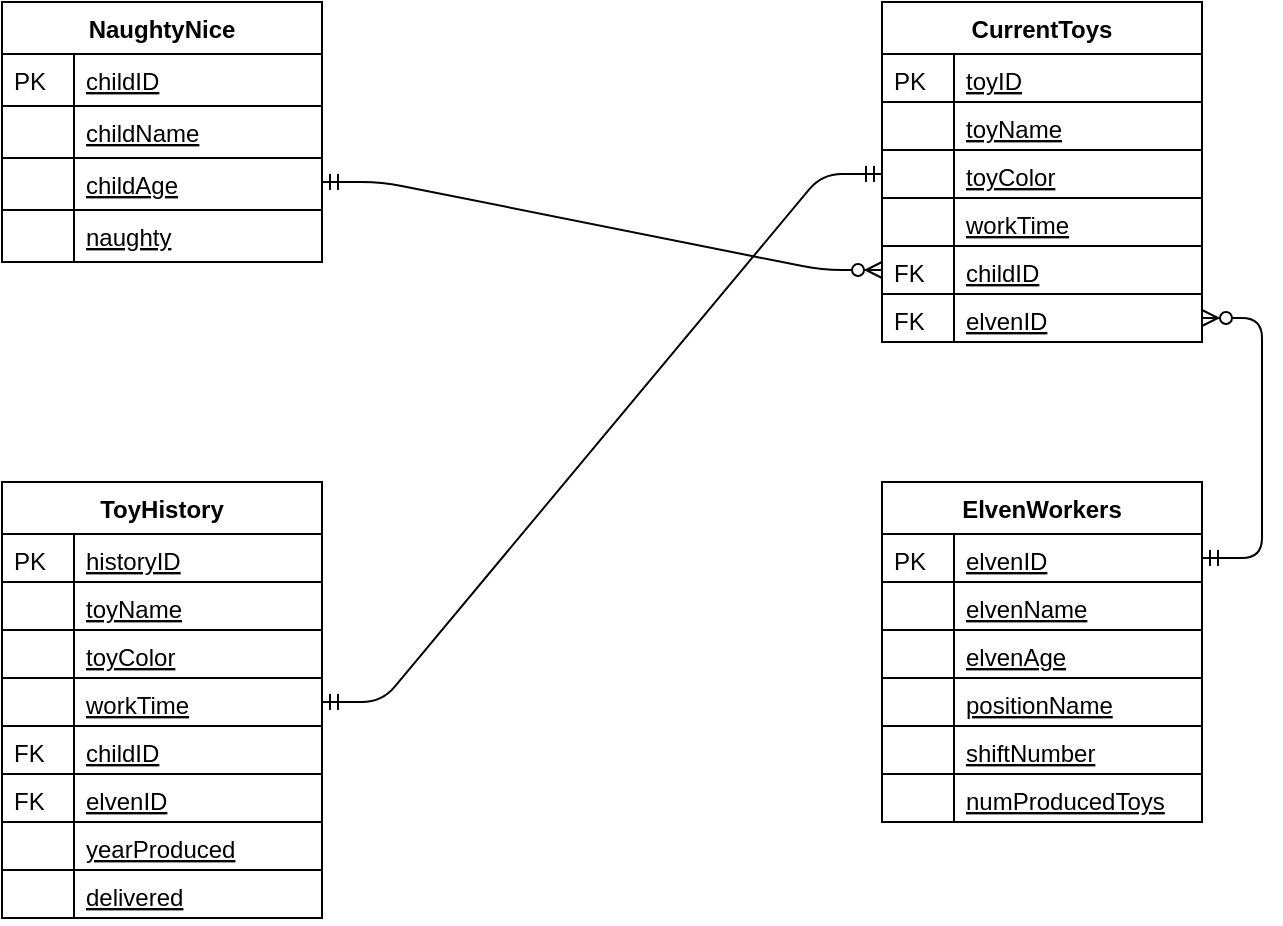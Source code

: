 <mxfile version="13.1.14" type="device"><diagram id="C5RBs43oDa-KdzZeNtuy" name="Page-1"><mxGraphModel dx="1038" dy="548" grid="1" gridSize="10" guides="1" tooltips="1" connect="1" arrows="1" fold="1" page="1" pageScale="1" pageWidth="827" pageHeight="1169" math="0" shadow="0"><root><mxCell id="WIyWlLk6GJQsqaUBKTNV-0"/><mxCell id="WIyWlLk6GJQsqaUBKTNV-1" parent="WIyWlLk6GJQsqaUBKTNV-0"/><mxCell id="zkfFHV4jXpPFQw0GAbJ--51" value="NaughtyNice" style="swimlane;fontStyle=1;childLayout=stackLayout;horizontal=1;startSize=26;horizontalStack=0;resizeParent=1;resizeLast=0;collapsible=1;marginBottom=0;rounded=0;shadow=0;strokeWidth=1;" parent="WIyWlLk6GJQsqaUBKTNV-1" vertex="1"><mxGeometry x="120" y="40" width="160" height="130" as="geometry"><mxRectangle x="160" y="120" width="160" height="26" as="alternateBounds"/></mxGeometry></mxCell><mxCell id="zkfFHV4jXpPFQw0GAbJ--52" value="childID" style="shape=partialRectangle;top=0;left=0;right=0;bottom=1;align=left;verticalAlign=top;fillColor=none;spacingLeft=40;spacingRight=4;overflow=hidden;rotatable=0;points=[[0,0.5],[1,0.5]];portConstraint=eastwest;dropTarget=0;rounded=0;shadow=0;strokeWidth=1;fontStyle=4" parent="zkfFHV4jXpPFQw0GAbJ--51" vertex="1"><mxGeometry y="26" width="160" height="26" as="geometry"/></mxCell><mxCell id="zkfFHV4jXpPFQw0GAbJ--53" value="PK" style="shape=partialRectangle;top=0;left=0;bottom=0;fillColor=none;align=left;verticalAlign=top;spacingLeft=4;spacingRight=4;overflow=hidden;rotatable=0;points=[];portConstraint=eastwest;part=1;" parent="zkfFHV4jXpPFQw0GAbJ--52" vertex="1" connectable="0"><mxGeometry width="36" height="26" as="geometry"/></mxCell><mxCell id="6C2UpHD10nCWw19aMYPw-20" value="childName" style="shape=partialRectangle;top=0;left=0;right=0;bottom=1;align=left;verticalAlign=top;fillColor=none;spacingLeft=40;spacingRight=4;overflow=hidden;rotatable=0;points=[[0,0.5],[1,0.5]];portConstraint=eastwest;dropTarget=0;rounded=0;shadow=0;strokeWidth=1;fontStyle=4" vertex="1" parent="zkfFHV4jXpPFQw0GAbJ--51"><mxGeometry y="52" width="160" height="26" as="geometry"/></mxCell><mxCell id="6C2UpHD10nCWw19aMYPw-21" value="" style="shape=partialRectangle;top=0;left=0;bottom=0;fillColor=none;align=left;verticalAlign=top;spacingLeft=4;spacingRight=4;overflow=hidden;rotatable=0;points=[];portConstraint=eastwest;part=1;" vertex="1" connectable="0" parent="6C2UpHD10nCWw19aMYPw-20"><mxGeometry width="36" height="26" as="geometry"/></mxCell><mxCell id="6C2UpHD10nCWw19aMYPw-22" value="childAge" style="shape=partialRectangle;top=0;left=0;right=0;bottom=1;align=left;verticalAlign=top;fillColor=none;spacingLeft=40;spacingRight=4;overflow=hidden;rotatable=0;points=[[0,0.5],[1,0.5]];portConstraint=eastwest;dropTarget=0;rounded=0;shadow=0;strokeWidth=1;fontStyle=4" vertex="1" parent="zkfFHV4jXpPFQw0GAbJ--51"><mxGeometry y="78" width="160" height="26" as="geometry"/></mxCell><mxCell id="6C2UpHD10nCWw19aMYPw-23" value="" style="shape=partialRectangle;top=0;left=0;bottom=0;fillColor=none;align=left;verticalAlign=top;spacingLeft=4;spacingRight=4;overflow=hidden;rotatable=0;points=[];portConstraint=eastwest;part=1;" vertex="1" connectable="0" parent="6C2UpHD10nCWw19aMYPw-22"><mxGeometry width="36" height="26" as="geometry"/></mxCell><mxCell id="6C2UpHD10nCWw19aMYPw-24" value="naughty" style="shape=partialRectangle;top=0;left=0;right=0;bottom=1;align=left;verticalAlign=top;fillColor=none;spacingLeft=40;spacingRight=4;overflow=hidden;rotatable=0;points=[[0,0.5],[1,0.5]];portConstraint=eastwest;dropTarget=0;rounded=0;shadow=0;strokeWidth=1;fontStyle=4" vertex="1" parent="zkfFHV4jXpPFQw0GAbJ--51"><mxGeometry y="104" width="160" height="26" as="geometry"/></mxCell><mxCell id="6C2UpHD10nCWw19aMYPw-25" value="" style="shape=partialRectangle;top=0;left=0;bottom=0;fillColor=none;align=left;verticalAlign=top;spacingLeft=4;spacingRight=4;overflow=hidden;rotatable=0;points=[];portConstraint=eastwest;part=1;" vertex="1" connectable="0" parent="6C2UpHD10nCWw19aMYPw-24"><mxGeometry width="36" height="26" as="geometry"/></mxCell><mxCell id="zkfFHV4jXpPFQw0GAbJ--56" value="CurrentToys" style="swimlane;fontStyle=1;childLayout=stackLayout;horizontal=1;startSize=26;horizontalStack=0;resizeParent=1;resizeLast=0;collapsible=1;marginBottom=0;rounded=0;shadow=0;strokeWidth=1;" parent="WIyWlLk6GJQsqaUBKTNV-1" vertex="1"><mxGeometry x="560" y="40" width="160" height="170" as="geometry"><mxRectangle x="260" y="80" width="160" height="26" as="alternateBounds"/></mxGeometry></mxCell><mxCell id="zkfFHV4jXpPFQw0GAbJ--57" value="toyID" style="shape=partialRectangle;top=0;left=0;right=0;bottom=1;align=left;verticalAlign=top;fillColor=none;spacingLeft=40;spacingRight=4;overflow=hidden;rotatable=0;points=[[0,0.5],[1,0.5]];portConstraint=eastwest;dropTarget=0;rounded=0;shadow=0;strokeWidth=1;fontStyle=4" parent="zkfFHV4jXpPFQw0GAbJ--56" vertex="1"><mxGeometry y="26" width="160" height="24" as="geometry"/></mxCell><mxCell id="zkfFHV4jXpPFQw0GAbJ--58" value="PK" style="shape=partialRectangle;top=0;left=0;bottom=0;fillColor=none;align=left;verticalAlign=top;spacingLeft=4;spacingRight=4;overflow=hidden;rotatable=0;points=[];portConstraint=eastwest;part=1;" parent="zkfFHV4jXpPFQw0GAbJ--57" vertex="1" connectable="0"><mxGeometry width="36" height="24" as="geometry"/></mxCell><mxCell id="6C2UpHD10nCWw19aMYPw-29" value="toyName" style="shape=partialRectangle;top=0;left=0;right=0;bottom=1;align=left;verticalAlign=top;fillColor=none;spacingLeft=40;spacingRight=4;overflow=hidden;rotatable=0;points=[[0,0.5],[1,0.5]];portConstraint=eastwest;dropTarget=0;rounded=0;shadow=0;strokeWidth=1;fontStyle=4" vertex="1" parent="zkfFHV4jXpPFQw0GAbJ--56"><mxGeometry y="50" width="160" height="24" as="geometry"/></mxCell><mxCell id="6C2UpHD10nCWw19aMYPw-30" value="" style="shape=partialRectangle;top=0;left=0;bottom=0;fillColor=none;align=left;verticalAlign=top;spacingLeft=4;spacingRight=4;overflow=hidden;rotatable=0;points=[];portConstraint=eastwest;part=1;" vertex="1" connectable="0" parent="6C2UpHD10nCWw19aMYPw-29"><mxGeometry width="36" height="24" as="geometry"/></mxCell><mxCell id="6C2UpHD10nCWw19aMYPw-31" value="toyColor" style="shape=partialRectangle;top=0;left=0;right=0;bottom=1;align=left;verticalAlign=top;fillColor=none;spacingLeft=40;spacingRight=4;overflow=hidden;rotatable=0;points=[[0,0.5],[1,0.5]];portConstraint=eastwest;dropTarget=0;rounded=0;shadow=0;strokeWidth=1;fontStyle=4" vertex="1" parent="zkfFHV4jXpPFQw0GAbJ--56"><mxGeometry y="74" width="160" height="24" as="geometry"/></mxCell><mxCell id="6C2UpHD10nCWw19aMYPw-32" value="" style="shape=partialRectangle;top=0;left=0;bottom=0;fillColor=none;align=left;verticalAlign=top;spacingLeft=4;spacingRight=4;overflow=hidden;rotatable=0;points=[];portConstraint=eastwest;part=1;" vertex="1" connectable="0" parent="6C2UpHD10nCWw19aMYPw-31"><mxGeometry width="36" height="24" as="geometry"/></mxCell><mxCell id="6C2UpHD10nCWw19aMYPw-33" value="workTime" style="shape=partialRectangle;top=0;left=0;right=0;bottom=1;align=left;verticalAlign=top;fillColor=none;spacingLeft=40;spacingRight=4;overflow=hidden;rotatable=0;points=[[0,0.5],[1,0.5]];portConstraint=eastwest;dropTarget=0;rounded=0;shadow=0;strokeWidth=1;fontStyle=4" vertex="1" parent="zkfFHV4jXpPFQw0GAbJ--56"><mxGeometry y="98" width="160" height="24" as="geometry"/></mxCell><mxCell id="6C2UpHD10nCWw19aMYPw-34" value="" style="shape=partialRectangle;top=0;left=0;bottom=0;fillColor=none;align=left;verticalAlign=top;spacingLeft=4;spacingRight=4;overflow=hidden;rotatable=0;points=[];portConstraint=eastwest;part=1;" vertex="1" connectable="0" parent="6C2UpHD10nCWw19aMYPw-33"><mxGeometry width="36" height="24" as="geometry"/></mxCell><mxCell id="6C2UpHD10nCWw19aMYPw-35" value="childID" style="shape=partialRectangle;top=0;left=0;right=0;bottom=1;align=left;verticalAlign=top;fillColor=none;spacingLeft=40;spacingRight=4;overflow=hidden;rotatable=0;points=[[0,0.5],[1,0.5]];portConstraint=eastwest;dropTarget=0;rounded=0;shadow=0;strokeWidth=1;fontStyle=4" vertex="1" parent="zkfFHV4jXpPFQw0GAbJ--56"><mxGeometry y="122" width="160" height="24" as="geometry"/></mxCell><mxCell id="6C2UpHD10nCWw19aMYPw-36" value="FK" style="shape=partialRectangle;top=0;left=0;bottom=0;fillColor=none;align=left;verticalAlign=top;spacingLeft=4;spacingRight=4;overflow=hidden;rotatable=0;points=[];portConstraint=eastwest;part=1;" vertex="1" connectable="0" parent="6C2UpHD10nCWw19aMYPw-35"><mxGeometry width="36" height="24" as="geometry"/></mxCell><mxCell id="6C2UpHD10nCWw19aMYPw-37" value="elvenID" style="shape=partialRectangle;top=0;left=0;right=0;bottom=1;align=left;verticalAlign=top;fillColor=none;spacingLeft=40;spacingRight=4;overflow=hidden;rotatable=0;points=[[0,0.5],[1,0.5]];portConstraint=eastwest;dropTarget=0;rounded=0;shadow=0;strokeWidth=1;fontStyle=4" vertex="1" parent="zkfFHV4jXpPFQw0GAbJ--56"><mxGeometry y="146" width="160" height="24" as="geometry"/></mxCell><mxCell id="6C2UpHD10nCWw19aMYPw-38" value="FK" style="shape=partialRectangle;top=0;left=0;bottom=0;fillColor=none;align=left;verticalAlign=top;spacingLeft=4;spacingRight=4;overflow=hidden;rotatable=0;points=[];portConstraint=eastwest;part=1;" vertex="1" connectable="0" parent="6C2UpHD10nCWw19aMYPw-37"><mxGeometry width="36" height="24" as="geometry"/></mxCell><mxCell id="6C2UpHD10nCWw19aMYPw-39" value="ToyHistory" style="swimlane;fontStyle=1;childLayout=stackLayout;horizontal=1;startSize=26;horizontalStack=0;resizeParent=1;resizeLast=0;collapsible=1;marginBottom=0;rounded=0;shadow=0;strokeWidth=1;" vertex="1" parent="WIyWlLk6GJQsqaUBKTNV-1"><mxGeometry x="120" y="280" width="160" height="218" as="geometry"><mxRectangle x="260" y="80" width="160" height="26" as="alternateBounds"/></mxGeometry></mxCell><mxCell id="6C2UpHD10nCWw19aMYPw-40" value="historyID" style="shape=partialRectangle;top=0;left=0;right=0;bottom=1;align=left;verticalAlign=top;fillColor=none;spacingLeft=40;spacingRight=4;overflow=hidden;rotatable=0;points=[[0,0.5],[1,0.5]];portConstraint=eastwest;dropTarget=0;rounded=0;shadow=0;strokeWidth=1;fontStyle=4" vertex="1" parent="6C2UpHD10nCWw19aMYPw-39"><mxGeometry y="26" width="160" height="24" as="geometry"/></mxCell><mxCell id="6C2UpHD10nCWw19aMYPw-41" value="PK" style="shape=partialRectangle;top=0;left=0;bottom=0;fillColor=none;align=left;verticalAlign=top;spacingLeft=4;spacingRight=4;overflow=hidden;rotatable=0;points=[];portConstraint=eastwest;part=1;" vertex="1" connectable="0" parent="6C2UpHD10nCWw19aMYPw-40"><mxGeometry width="36" height="24" as="geometry"/></mxCell><mxCell id="6C2UpHD10nCWw19aMYPw-42" value="toyName" style="shape=partialRectangle;top=0;left=0;right=0;bottom=1;align=left;verticalAlign=top;fillColor=none;spacingLeft=40;spacingRight=4;overflow=hidden;rotatable=0;points=[[0,0.5],[1,0.5]];portConstraint=eastwest;dropTarget=0;rounded=0;shadow=0;strokeWidth=1;fontStyle=4" vertex="1" parent="6C2UpHD10nCWw19aMYPw-39"><mxGeometry y="50" width="160" height="24" as="geometry"/></mxCell><mxCell id="6C2UpHD10nCWw19aMYPw-43" value="" style="shape=partialRectangle;top=0;left=0;bottom=0;fillColor=none;align=left;verticalAlign=top;spacingLeft=4;spacingRight=4;overflow=hidden;rotatable=0;points=[];portConstraint=eastwest;part=1;" vertex="1" connectable="0" parent="6C2UpHD10nCWw19aMYPw-42"><mxGeometry width="36" height="24" as="geometry"/></mxCell><mxCell id="6C2UpHD10nCWw19aMYPw-44" value="toyColor" style="shape=partialRectangle;top=0;left=0;right=0;bottom=1;align=left;verticalAlign=top;fillColor=none;spacingLeft=40;spacingRight=4;overflow=hidden;rotatable=0;points=[[0,0.5],[1,0.5]];portConstraint=eastwest;dropTarget=0;rounded=0;shadow=0;strokeWidth=1;fontStyle=4" vertex="1" parent="6C2UpHD10nCWw19aMYPw-39"><mxGeometry y="74" width="160" height="24" as="geometry"/></mxCell><mxCell id="6C2UpHD10nCWw19aMYPw-45" value="" style="shape=partialRectangle;top=0;left=0;bottom=0;fillColor=none;align=left;verticalAlign=top;spacingLeft=4;spacingRight=4;overflow=hidden;rotatable=0;points=[];portConstraint=eastwest;part=1;" vertex="1" connectable="0" parent="6C2UpHD10nCWw19aMYPw-44"><mxGeometry width="36" height="24" as="geometry"/></mxCell><mxCell id="6C2UpHD10nCWw19aMYPw-46" value="workTime" style="shape=partialRectangle;top=0;left=0;right=0;bottom=1;align=left;verticalAlign=top;fillColor=none;spacingLeft=40;spacingRight=4;overflow=hidden;rotatable=0;points=[[0,0.5],[1,0.5]];portConstraint=eastwest;dropTarget=0;rounded=0;shadow=0;strokeWidth=1;fontStyle=4" vertex="1" parent="6C2UpHD10nCWw19aMYPw-39"><mxGeometry y="98" width="160" height="24" as="geometry"/></mxCell><mxCell id="6C2UpHD10nCWw19aMYPw-47" value="" style="shape=partialRectangle;top=0;left=0;bottom=0;fillColor=none;align=left;verticalAlign=top;spacingLeft=4;spacingRight=4;overflow=hidden;rotatable=0;points=[];portConstraint=eastwest;part=1;" vertex="1" connectable="0" parent="6C2UpHD10nCWw19aMYPw-46"><mxGeometry width="36" height="24" as="geometry"/></mxCell><mxCell id="6C2UpHD10nCWw19aMYPw-48" value="childID" style="shape=partialRectangle;top=0;left=0;right=0;bottom=1;align=left;verticalAlign=top;fillColor=none;spacingLeft=40;spacingRight=4;overflow=hidden;rotatable=0;points=[[0,0.5],[1,0.5]];portConstraint=eastwest;dropTarget=0;rounded=0;shadow=0;strokeWidth=1;fontStyle=4" vertex="1" parent="6C2UpHD10nCWw19aMYPw-39"><mxGeometry y="122" width="160" height="24" as="geometry"/></mxCell><mxCell id="6C2UpHD10nCWw19aMYPw-49" value="FK" style="shape=partialRectangle;top=0;left=0;bottom=0;fillColor=none;align=left;verticalAlign=top;spacingLeft=4;spacingRight=4;overflow=hidden;rotatable=0;points=[];portConstraint=eastwest;part=1;" vertex="1" connectable="0" parent="6C2UpHD10nCWw19aMYPw-48"><mxGeometry width="36" height="24" as="geometry"/></mxCell><mxCell id="6C2UpHD10nCWw19aMYPw-50" value="elvenID" style="shape=partialRectangle;top=0;left=0;right=0;bottom=1;align=left;verticalAlign=top;fillColor=none;spacingLeft=40;spacingRight=4;overflow=hidden;rotatable=0;points=[[0,0.5],[1,0.5]];portConstraint=eastwest;dropTarget=0;rounded=0;shadow=0;strokeWidth=1;fontStyle=4" vertex="1" parent="6C2UpHD10nCWw19aMYPw-39"><mxGeometry y="146" width="160" height="24" as="geometry"/></mxCell><mxCell id="6C2UpHD10nCWw19aMYPw-51" value="FK" style="shape=partialRectangle;top=0;left=0;bottom=0;fillColor=none;align=left;verticalAlign=top;spacingLeft=4;spacingRight=4;overflow=hidden;rotatable=0;points=[];portConstraint=eastwest;part=1;" vertex="1" connectable="0" parent="6C2UpHD10nCWw19aMYPw-50"><mxGeometry width="36" height="24" as="geometry"/></mxCell><mxCell id="6C2UpHD10nCWw19aMYPw-52" value="yearProduced" style="shape=partialRectangle;top=0;left=0;right=0;bottom=1;align=left;verticalAlign=top;fillColor=none;spacingLeft=40;spacingRight=4;overflow=hidden;rotatable=0;points=[[0,0.5],[1,0.5]];portConstraint=eastwest;dropTarget=0;rounded=0;shadow=0;strokeWidth=1;fontStyle=4" vertex="1" parent="6C2UpHD10nCWw19aMYPw-39"><mxGeometry y="170" width="160" height="24" as="geometry"/></mxCell><mxCell id="6C2UpHD10nCWw19aMYPw-53" value="" style="shape=partialRectangle;top=0;left=0;bottom=0;fillColor=none;align=left;verticalAlign=top;spacingLeft=4;spacingRight=4;overflow=hidden;rotatable=0;points=[];portConstraint=eastwest;part=1;" vertex="1" connectable="0" parent="6C2UpHD10nCWw19aMYPw-52"><mxGeometry width="36" height="24" as="geometry"/></mxCell><mxCell id="6C2UpHD10nCWw19aMYPw-54" value="delivered" style="shape=partialRectangle;top=0;left=0;right=0;bottom=1;align=left;verticalAlign=top;fillColor=none;spacingLeft=40;spacingRight=4;overflow=hidden;rotatable=0;points=[[0,0.5],[1,0.5]];portConstraint=eastwest;dropTarget=0;rounded=0;shadow=0;strokeWidth=1;fontStyle=4" vertex="1" parent="6C2UpHD10nCWw19aMYPw-39"><mxGeometry y="194" width="160" height="24" as="geometry"/></mxCell><mxCell id="6C2UpHD10nCWw19aMYPw-55" value="" style="shape=partialRectangle;top=0;left=0;bottom=0;fillColor=none;align=left;verticalAlign=top;spacingLeft=4;spacingRight=4;overflow=hidden;rotatable=0;points=[];portConstraint=eastwest;part=1;" vertex="1" connectable="0" parent="6C2UpHD10nCWw19aMYPw-54"><mxGeometry width="36" height="24" as="geometry"/></mxCell><mxCell id="6C2UpHD10nCWw19aMYPw-56" value="ElvenWorkers" style="swimlane;fontStyle=1;childLayout=stackLayout;horizontal=1;startSize=26;horizontalStack=0;resizeParent=1;resizeLast=0;collapsible=1;marginBottom=0;rounded=0;shadow=0;strokeWidth=1;" vertex="1" parent="WIyWlLk6GJQsqaUBKTNV-1"><mxGeometry x="560" y="280" width="160" height="170" as="geometry"><mxRectangle x="260" y="80" width="160" height="26" as="alternateBounds"/></mxGeometry></mxCell><mxCell id="6C2UpHD10nCWw19aMYPw-57" value="elvenID" style="shape=partialRectangle;top=0;left=0;right=0;bottom=1;align=left;verticalAlign=top;fillColor=none;spacingLeft=40;spacingRight=4;overflow=hidden;rotatable=0;points=[[0,0.5],[1,0.5]];portConstraint=eastwest;dropTarget=0;rounded=0;shadow=0;strokeWidth=1;fontStyle=4" vertex="1" parent="6C2UpHD10nCWw19aMYPw-56"><mxGeometry y="26" width="160" height="24" as="geometry"/></mxCell><mxCell id="6C2UpHD10nCWw19aMYPw-58" value="PK" style="shape=partialRectangle;top=0;left=0;bottom=0;fillColor=none;align=left;verticalAlign=top;spacingLeft=4;spacingRight=4;overflow=hidden;rotatable=0;points=[];portConstraint=eastwest;part=1;" vertex="1" connectable="0" parent="6C2UpHD10nCWw19aMYPw-57"><mxGeometry width="36" height="24" as="geometry"/></mxCell><mxCell id="6C2UpHD10nCWw19aMYPw-59" value="elvenName" style="shape=partialRectangle;top=0;left=0;right=0;bottom=1;align=left;verticalAlign=top;fillColor=none;spacingLeft=40;spacingRight=4;overflow=hidden;rotatable=0;points=[[0,0.5],[1,0.5]];portConstraint=eastwest;dropTarget=0;rounded=0;shadow=0;strokeWidth=1;fontStyle=4" vertex="1" parent="6C2UpHD10nCWw19aMYPw-56"><mxGeometry y="50" width="160" height="24" as="geometry"/></mxCell><mxCell id="6C2UpHD10nCWw19aMYPw-60" value="" style="shape=partialRectangle;top=0;left=0;bottom=0;fillColor=none;align=left;verticalAlign=top;spacingLeft=4;spacingRight=4;overflow=hidden;rotatable=0;points=[];portConstraint=eastwest;part=1;" vertex="1" connectable="0" parent="6C2UpHD10nCWw19aMYPw-59"><mxGeometry width="36" height="24" as="geometry"/></mxCell><mxCell id="6C2UpHD10nCWw19aMYPw-61" value="elvenAge" style="shape=partialRectangle;top=0;left=0;right=0;bottom=1;align=left;verticalAlign=top;fillColor=none;spacingLeft=40;spacingRight=4;overflow=hidden;rotatable=0;points=[[0,0.5],[1,0.5]];portConstraint=eastwest;dropTarget=0;rounded=0;shadow=0;strokeWidth=1;fontStyle=4" vertex="1" parent="6C2UpHD10nCWw19aMYPw-56"><mxGeometry y="74" width="160" height="24" as="geometry"/></mxCell><mxCell id="6C2UpHD10nCWw19aMYPw-62" value="" style="shape=partialRectangle;top=0;left=0;bottom=0;fillColor=none;align=left;verticalAlign=top;spacingLeft=4;spacingRight=4;overflow=hidden;rotatable=0;points=[];portConstraint=eastwest;part=1;" vertex="1" connectable="0" parent="6C2UpHD10nCWw19aMYPw-61"><mxGeometry width="36" height="24" as="geometry"/></mxCell><mxCell id="6C2UpHD10nCWw19aMYPw-63" value="positionName" style="shape=partialRectangle;top=0;left=0;right=0;bottom=1;align=left;verticalAlign=top;fillColor=none;spacingLeft=40;spacingRight=4;overflow=hidden;rotatable=0;points=[[0,0.5],[1,0.5]];portConstraint=eastwest;dropTarget=0;rounded=0;shadow=0;strokeWidth=1;fontStyle=4" vertex="1" parent="6C2UpHD10nCWw19aMYPw-56"><mxGeometry y="98" width="160" height="24" as="geometry"/></mxCell><mxCell id="6C2UpHD10nCWw19aMYPw-64" value="" style="shape=partialRectangle;top=0;left=0;bottom=0;fillColor=none;align=left;verticalAlign=top;spacingLeft=4;spacingRight=4;overflow=hidden;rotatable=0;points=[];portConstraint=eastwest;part=1;" vertex="1" connectable="0" parent="6C2UpHD10nCWw19aMYPw-63"><mxGeometry width="36" height="24" as="geometry"/></mxCell><mxCell id="6C2UpHD10nCWw19aMYPw-65" value="shiftNumber" style="shape=partialRectangle;top=0;left=0;right=0;bottom=1;align=left;verticalAlign=top;fillColor=none;spacingLeft=40;spacingRight=4;overflow=hidden;rotatable=0;points=[[0,0.5],[1,0.5]];portConstraint=eastwest;dropTarget=0;rounded=0;shadow=0;strokeWidth=1;fontStyle=4" vertex="1" parent="6C2UpHD10nCWw19aMYPw-56"><mxGeometry y="122" width="160" height="24" as="geometry"/></mxCell><mxCell id="6C2UpHD10nCWw19aMYPw-66" value="" style="shape=partialRectangle;top=0;left=0;bottom=0;fillColor=none;align=left;verticalAlign=top;spacingLeft=4;spacingRight=4;overflow=hidden;rotatable=0;points=[];portConstraint=eastwest;part=1;" vertex="1" connectable="0" parent="6C2UpHD10nCWw19aMYPw-65"><mxGeometry width="36" height="24" as="geometry"/></mxCell><mxCell id="6C2UpHD10nCWw19aMYPw-67" value="numProducedToys" style="shape=partialRectangle;top=0;left=0;right=0;bottom=1;align=left;verticalAlign=top;fillColor=none;spacingLeft=40;spacingRight=4;overflow=hidden;rotatable=0;points=[[0,0.5],[1,0.5]];portConstraint=eastwest;dropTarget=0;rounded=0;shadow=0;strokeWidth=1;fontStyle=4" vertex="1" parent="6C2UpHD10nCWw19aMYPw-56"><mxGeometry y="146" width="160" height="24" as="geometry"/></mxCell><mxCell id="6C2UpHD10nCWw19aMYPw-68" value="" style="shape=partialRectangle;top=0;left=0;bottom=0;fillColor=none;align=left;verticalAlign=top;spacingLeft=4;spacingRight=4;overflow=hidden;rotatable=0;points=[];portConstraint=eastwest;part=1;" vertex="1" connectable="0" parent="6C2UpHD10nCWw19aMYPw-67"><mxGeometry width="36" height="24" as="geometry"/></mxCell><mxCell id="6C2UpHD10nCWw19aMYPw-71" value="" style="edgeStyle=entityRelationEdgeStyle;fontSize=12;html=1;endArrow=ERzeroToMany;startArrow=ERmandOne;entryX=0;entryY=0.5;entryDx=0;entryDy=0;" edge="1" parent="WIyWlLk6GJQsqaUBKTNV-1" target="6C2UpHD10nCWw19aMYPw-35"><mxGeometry width="100" height="100" relative="1" as="geometry"><mxPoint x="280" y="130" as="sourcePoint"/><mxPoint x="380" y="30" as="targetPoint"/></mxGeometry></mxCell><mxCell id="6C2UpHD10nCWw19aMYPw-72" value="" style="edgeStyle=entityRelationEdgeStyle;fontSize=12;html=1;endArrow=ERzeroToMany;startArrow=ERmandOne;exitX=1;exitY=0.5;exitDx=0;exitDy=0;" edge="1" parent="WIyWlLk6GJQsqaUBKTNV-1" source="6C2UpHD10nCWw19aMYPw-57" target="6C2UpHD10nCWw19aMYPw-37"><mxGeometry width="100" height="100" relative="1" as="geometry"><mxPoint x="560" y="320" as="sourcePoint"/><mxPoint x="510" y="190" as="targetPoint"/></mxGeometry></mxCell><mxCell id="6C2UpHD10nCWw19aMYPw-73" value="" style="edgeStyle=entityRelationEdgeStyle;fontSize=12;html=1;endArrow=ERmandOne;startArrow=ERmandOne;exitX=1;exitY=0.5;exitDx=0;exitDy=0;entryX=0;entryY=0.5;entryDx=0;entryDy=0;" edge="1" parent="WIyWlLk6GJQsqaUBKTNV-1" source="6C2UpHD10nCWw19aMYPw-46" target="6C2UpHD10nCWw19aMYPw-31"><mxGeometry width="100" height="100" relative="1" as="geometry"><mxPoint x="360" y="330" as="sourcePoint"/><mxPoint x="460" y="230" as="targetPoint"/></mxGeometry></mxCell></root></mxGraphModel></diagram></mxfile>